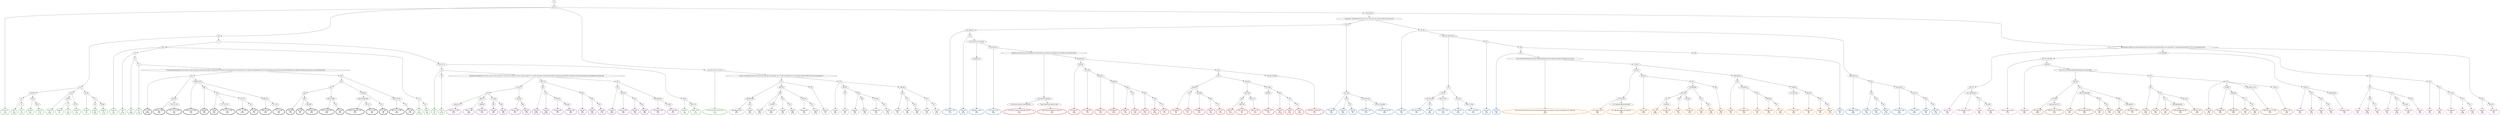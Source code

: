 digraph T {
	{
		rank=same
		448 [penwidth=3,colorscheme=set19,color=3,label="0;1;2;3_P\nP\n2.5%"]
		443 [penwidth=3,colorscheme=set19,color=3,label="43_P\nP\n5.6%"]
		441 [penwidth=3,colorscheme=set19,color=3,label="51_P\nP\n7.7%"]
		439 [penwidth=3,colorscheme=set19,color=3,label="50;56_P\nP\n2.8%"]
		437 [penwidth=3,colorscheme=set19,color=3,label="64;75_P\nP\n5.7%"]
		435 [penwidth=3,colorscheme=set19,color=3,label="35;42_P\nP\n0.58%"]
		433 [penwidth=3,colorscheme=set19,color=3,label="49;63_P\nP\n7%"]
		431 [penwidth=3,colorscheme=set19,color=3,label="71_P\nP\n5.6%"]
		429 [penwidth=3,colorscheme=set19,color=3,label="62;70_P\nP\n5.3%"]
		427 [penwidth=3,colorscheme=set19,color=3,label="41;48_P\nP\n2%"]
		424 [penwidth=3,colorscheme=set19,color=3,label="69_P\nP\n6.6%"]
		422 [penwidth=3,colorscheme=set19,color=3,label="82;89_P\nP\n5.3%"]
		419 [penwidth=3,colorscheme=set19,color=3,label="18;23_P\nP\n1.8%"]
		417 [penwidth=3,colorscheme=set19,color=3,label="28_P\nP\n0.47%"]
		415 [penwidth=3,colorscheme=set19,color=3,label="32_P\nP\n0.99%"]
		413 [penwidth=3,colorscheme=set19,color=3,label="47_P\nP\n5.3%"]
		411 [penwidth=3,colorscheme=set19,color=3,label="55_P\nP\n0.73%"]
		409 [penwidth=3,colorscheme=set19,color=3,label="60_P\nP\n5.9%"]
		406 [penwidth=3,colorscheme=set19,color=3,label="34_P\nP\n4%"]
		404 [penwidth=3,colorscheme=set19,color=3,label="54_P\nP\n8.4%"]
		402 [penwidth=3,colorscheme=set19,color=3,label="40;53_P\nP\n1.8%"]
		400 [penwidth=3,colorscheme=set19,color=3,label="58;67;76_P\nP\n5.1%"]
		398 [penwidth=3,colorscheme=set19,color=3,label="7;13;14;15;16;17;21;25;37_P\nP\n8.7%"]
		393 [penwidth=3,colorscheme=set19,color=2,label="181;189;197_M1\nM1\n1.1%"]
		391 [penwidth=3,colorscheme=set19,color=2,label="201_M1\nM1\n0.21%"]
		388 [penwidth=3,colorscheme=set19,color=2,label="244;260;270_M1\nM1\n5.5%"]
		386 [penwidth=3,colorscheme=set19,color=2,label="252;259;279_M1\nM1\n6.8%"]
		384 [penwidth=3,colorscheme=set19,color=2,label="191;196_M1\nM1\n2.4%"]
		382 [penwidth=3,colorscheme=set19,color=2,label="206_M1\nM1\n2.8%"]
		380 [penwidth=3,colorscheme=set19,color=2,label="216_M1\nM1\n7%"]
		378 [penwidth=3,colorscheme=set19,color=2,label="220;226;231_M1\nM1\n3.7%"]
		376 [penwidth=3,colorscheme=set19,color=2,label="243;251;258;269_M1\nM1\n6.9%"]
		374 [penwidth=3,colorscheme=set19,color=2,label="179;183_M1\nM1\n2.5%"]
		369 [penwidth=3,colorscheme=set19,color=2,label="242;250;268_M1\nM1\n1.5%"]
		367 [penwidth=3,colorscheme=set19,color=2,label="278_M1\nM1\n6.6%"]
		365 [penwidth=3,colorscheme=set19,color=2,label="249;257;267_M1\nM1\n5.4%"]
		363 [penwidth=3,colorscheme=set19,color=2,label="241;256_M1\nM1\n8.2%"]
		361 [penwidth=3,colorscheme=set19,color=2,label="266;277;284_M1\nM1\n5.3%"]
		359 [penwidth=3,colorscheme=set19,color=2,label="225_M1\nM1\n1.5%"]
		356 [penwidth=3,colorscheme=set19,color=2,label="255_M1\nM1\n7.9%"]
		354 [penwidth=3,colorscheme=set19,color=2,label="264_M1\nM1\n5%"]
		352 [penwidth=3,colorscheme=set19,color=2,label="199;209;214_M1\nM1\n0.64%"]
		349 [penwidth=3,colorscheme=set19,color=2,label="229_M1\nM1\n2.5%"]
		347 [penwidth=3,colorscheme=set19,color=2,label="248_M1\nM1\n1.5%"]
		345 [penwidth=3,colorscheme=set19,color=2,label="263_M1\nM1\n6.1%"]
		343 [penwidth=3,colorscheme=set19,color=2,label="235;240;247_M1\nM1\n0.81%"]
		341 [penwidth=3,colorscheme=set19,color=2,label="262;275_M1\nM1\n0.97%"]
		339 [penwidth=3,colorscheme=set19,color=2,label="283_M1\nM1\n2%"]
		337 [penwidth=3,colorscheme=set19,color=2,label="302_M1\nM1\n5.2%"]
		334 [penwidth=3,colorscheme=set19,color=8,label="261;272_M2\nM2\n3.9%"]
		332 [penwidth=3,colorscheme=set19,color=8,label="287;298;308;312_M2\nM2\n2.4%"]
		330 [penwidth=3,colorscheme=set19,color=8,label="321_M2\nM2\n2.8%"]
		328 [penwidth=3,colorscheme=set19,color=8,label="335;340_M2\nM2\n5.6%"]
		325 [penwidth=3,colorscheme=set19,color=8,label="307;311;320;329_M2\nM2\n1.7%"]
		323 [penwidth=3,colorscheme=set19,color=8,label="334;339_M2\nM2\n5.3%"]
		321 [penwidth=3,colorscheme=set19,color=8,label="328;333_M2\nM2\n3.4%"]
		319 [penwidth=3,colorscheme=set19,color=8,label="338_M2\nM2\n2.2%"]
		317 [penwidth=3,colorscheme=set19,color=8,label="349_M2\nM2\n4.3%"]
		315 [penwidth=3,colorscheme=set19,color=8,label="362_M2\nM2\n5.7%"]
		313 [penwidth=3,colorscheme=set19,color=8,label="346;348;354_M2\nM2\n7.2%"]
		310 [penwidth=3,colorscheme=set19,color=8,label="297_M2\nM2\n3%"]
		308 [penwidth=3,colorscheme=set19,color=8,label="306_M2\nM2\n0.54%"]
		306 [penwidth=3,colorscheme=set19,color=8,label="327_M2\nM2\n7.5%"]
		304 [penwidth=3,colorscheme=set19,color=8,label="316_M2\nM2\n1.5%"]
		302 [penwidth=3,colorscheme=set19,color=8,label="319_M2\nM2\n0.23%"]
		300 [penwidth=3,colorscheme=set19,color=8,label="332;345_M2\nM2\n6.4%"]
		298 [penwidth=3,colorscheme=set19,color=8,label="326_M2\nM2\n5.2%"]
		296 [penwidth=3,colorscheme=set19,color=8,label="318_M2\nM2\n2.7%"]
		294 [penwidth=3,colorscheme=set19,color=8,label="325_M2\nM2\n8.9%"]
		292 [penwidth=3,colorscheme=set19,color=8,label="337;344_M2\nM2\n4.3%"]
		290 [penwidth=3,colorscheme=set19,color=8,label="353_M2\nM2\n0.56%"]
		288 [penwidth=3,colorscheme=set19,color=8,label="361_M2\nM2\n5.3%"]
		286 [penwidth=3,colorscheme=set19,color=8,label="296_M2\nM2\n3.9%"]
		284 [penwidth=3,colorscheme=set19,color=8,label="305;343_M2\nM2\n5%"]
		280 [penwidth=3,colorscheme=set19,color=9,label="380;386;399_M3\nM3\n9.7%"]
		278 [penwidth=3,colorscheme=set19,color=9,label="419_M3\nM3\n5.6%"]
		275 [penwidth=3,colorscheme=set19,color=9,label="398_M3\nM3\n2.8%"]
		273 [penwidth=3,colorscheme=set19,color=9,label="410;423_M3\nM3\n8.9%"]
		271 [penwidth=3,colorscheme=set19,color=9,label="418_M3\nM3\n4.2%"]
		269 [penwidth=3,colorscheme=set19,color=9,label="429_M3\nM3\n6.9%"]
		267 [penwidth=3,colorscheme=set19,color=9,label="409;412_M3\nM3\n1.4%"]
		265 [penwidth=3,colorscheme=set19,color=9,label="422_M3\nM3\n6.6%"]
		263 [penwidth=3,colorscheme=set19,color=9,label="392_M3\nM3\n5%"]
		261 [penwidth=3,colorscheme=set19,color=9,label="379_M3\nM3\n1.8%"]
		258 [penwidth=3,colorscheme=set19,color=9,label="397_M3\nM3\n6%"]
		256 [penwidth=3,colorscheme=set19,color=9,label="408_M3\nM3\n3.3%"]
		254 [penwidth=3,colorscheme=set19,color=9,label="428_M3\nM3\n7.4%"]
		252 [penwidth=3,colorscheme=set19,color=9,label="442;445_M3\nM3\n2.5%"]
		250 [penwidth=3,colorscheme=set19,color=9,label="452_M3\nM3\n5.2%"]
		247 [penwidth=3,colorscheme=set19,color=9,label="403_M3\nM3\n3%"]
		245 [penwidth=3,colorscheme=set19,color=9,label="411_M3\nM3\n2.9%"]
		243 [penwidth=3,colorscheme=set19,color=9,label="434_M3\nM3\n6.3%"]
		241 [penwidth=3,colorscheme=set19,color=9,label="407_M3\nM3\n2.1%"]
		239 [penwidth=3,colorscheme=set19,color=9,label="417_M3\nM3\n8.2%"]
		235 [penwidth=3,colorscheme=set19,color=7,label="457;469_M4\nM4\n0.31%"]
		233 [penwidth=3,colorscheme=set19,color=7,label="485;491;501;513_M4\nM4\n6.1%"]
		231 [penwidth=3,colorscheme=set19,color=7,label="461_M4\nM4\n2.2%"]
		229 [penwidth=3,colorscheme=set19,color=7,label="463;478;484;490_M4\nM4\n1.9%"]
		227 [penwidth=3,colorscheme=set19,color=7,label="500_M4\nM4\n4%"]
		225 [penwidth=3,colorscheme=set19,color=7,label="518_M4\nM4\n7.7%"]
		223 [penwidth=3,colorscheme=set19,color=7,label="468_M4\nM4\n5.8%"]
		221 [penwidth=3,colorscheme=set19,color=7,label="483;499;507_M4\nM4\n7%"]
		218 [penwidth=3,colorscheme=set19,color=7,label="462_M4\nM4\n4.6%"]
		216 [penwidth=3,colorscheme=set19,color=7,label="467_M4\nM4\n1.6%"]
		214 [penwidth=3,colorscheme=set19,color=7,label="477_M4\nM4\n4.6%"]
		212 [penwidth=3,colorscheme=set19,color=7,label="482;489;498;506_M4\nM4\n7.8%"]
		210 [penwidth=3,colorscheme=set19,color=7,label="481;497_M4\nM4\n8.3%"]
		208 [penwidth=3,colorscheme=set19,color=7,label="474_M4\nM4\n5.5%"]
		206 [penwidth=3,colorscheme=set19,color=7,label="476;480_M4\nM4\n2.9%"]
		204 [penwidth=3,colorscheme=set19,color=7,label="488;496_M4\nM4\n8.9%"]
		202 [penwidth=3,colorscheme=set19,color=7,label="517_M4\nM4\n1.5%"]
		200 [penwidth=3,colorscheme=set19,color=7,label="524_M4\nM4\n5.8%"]
		198 [penwidth=3,colorscheme=set19,color=7,label="487;495;512;515_M4\nM4\n7.1%"]
		196 [penwidth=3,colorscheme=set19,color=7,label="505;511_M4\nM4\n6.3%"]
		194 [penwidth=3,colorscheme=set19,color=5,label="265;276;290;303;309;324;330;356;359;369;388;394;405;432;438;441;444;451;456;466;473;475;494_M5\nM5\n4.8%"]
		190 [penwidth=3,colorscheme=set19,color=5,label="537;544;552_M5\nM5\n2.8%"]
		188 [penwidth=3,colorscheme=set19,color=5,label="557;568;580;589;633;655;664_M5\nM5\n6.6%"]
		186 [penwidth=3,colorscheme=set19,color=5,label="543;551_M5\nM5\n0.57%"]
		181 [penwidth=3,colorscheme=set19,color=5,label="627_M5\nM5\n0.98%"]
		179 [penwidth=3,colorscheme=set19,color=5,label="642;654_M5\nM5\n7.3%"]
		177 [penwidth=3,colorscheme=set19,color=5,label="632_M5\nM5\n7.1%"]
		175 [penwidth=3,colorscheme=set19,color=5,label="641;653_M5\nM5\n9.2%"]
		173 [penwidth=3,colorscheme=set19,color=5,label="615_M5\nM5\n5.8%"]
		171 [penwidth=3,colorscheme=set19,color=5,label="626_M5\nM5\n8.8%"]
		169 [penwidth=3,colorscheme=set19,color=5,label="599_M5\nM5\n6.2%"]
		166 [penwidth=3,colorscheme=set19,color=5,label="550_M5\nM5\n3%"]
		164 [penwidth=3,colorscheme=set19,color=5,label="578;598;614_M5\nM5\n5.8%"]
		162 [penwidth=3,colorscheme=set19,color=5,label="625_M5\nM5\n4%"]
		160 [penwidth=3,colorscheme=set19,color=5,label="640;663_M5\nM5\n3.3%"]
		158 [penwidth=3,colorscheme=set19,color=5,label="677_M5\nM5\n5.6%"]
		155 [penwidth=3,colorscheme=set19,color=5,label="577;587;613_M5\nM5\n6.9%"]
		153 [penwidth=3,colorscheme=set19,color=5,label="586;597_M5\nM5\n4%"]
		151 [penwidth=3,colorscheme=set19,color=5,label="606_M5\nM5\n2%"]
		149 [penwidth=3,colorscheme=set19,color=5,label="639_M5\nM5\n5.1%"]
		144 [penwidth=3,colorscheme=set19,color=4,label="546;561;573_M6\nM6\n8.2%"]
		142 [penwidth=3,colorscheme=set19,color=4,label="560;572_M6\nM6\n0.98%"]
		140 [penwidth=3,colorscheme=set19,color=4,label="584;602_M6\nM6\n5.5%"]
		137 [penwidth=3,colorscheme=set19,color=4,label="592_M6\nM6\n6.5%"]
		135 [penwidth=3,colorscheme=set19,color=4,label="608_M6\nM6\n10%"]
		133 [penwidth=3,colorscheme=set19,color=4,label="545;601_M6\nM6\n11%"]
		131 [penwidth=3,colorscheme=set19,color=4,label="646_M6\nM6\n5.7%"]
		128 [penwidth=3,colorscheme=set19,color=4,label="582_M6\nM6\n0.97%"]
		126 [penwidth=3,colorscheme=set19,color=4,label="591_M6\nM6\n0.85%"]
		124 [penwidth=3,colorscheme=set19,color=4,label="619;628_M6\nM6\n1.7%"]
		122 [penwidth=3,colorscheme=set19,color=4,label="634;645_M6\nM6\n8.6%"]
		120 [penwidth=3,colorscheme=set19,color=4,label="590_M6\nM6\n5.3%"]
		118 [penwidth=3,colorscheme=set19,color=4,label="656_M6\nM6\n3.6%"]
		116 [penwidth=3,colorscheme=set19,color=4,label="678_M6\nM6\n5.1%"]
		113 [penwidth=3,colorscheme=set19,color=4,label="553_M6\nM6\n0.93%"]
		111 [penwidth=3,colorscheme=set19,color=4,label="559;570_M6\nM6\n9.4%"]
		109 [penwidth=3,colorscheme=set19,color=4,label="618_M6\nM6\n1.4%"]
		107 [penwidth=3,colorscheme=set19,color=4,label="644_M6\nM6\n5.8%"]
		105 [penwidth=3,colorscheme=set19,color=4,label="558;569;581_M6\nM6\n2.2%"]
		103 [penwidth=3,colorscheme=set19,color=4,label="617;643_M6\nM6\n6.1%"]
		99 [penwidth=3,colorscheme=set19,color=1,label="555;595;611;636;672;683;696;709_M7\nM7\n5.4%"]
		97 [penwidth=3,colorscheme=set19,color=1,label="564;576;605;610;630;671;682_M7\nM7\n9.2%"]
		94 [penwidth=3,colorscheme=set19,color=1,label="554;563_M7\nM7\n4.8%"]
		92 [penwidth=3,colorscheme=set19,color=1,label="575;594_M7\nM7\n1.7%"]
		90 [penwidth=3,colorscheme=set19,color=1,label="609;622_M7\nM7\n4.5%"]
		88 [penwidth=3,colorscheme=set19,color=1,label="629;648_M7\nM7\n0.55%"]
		86 [penwidth=3,colorscheme=set19,color=1,label="665_M7\nM7\n1.2%"]
		84 [penwidth=3,colorscheme=set19,color=1,label="670_M7\nM7\n5.9%"]
		82 [penwidth=3,colorscheme=set19,color=1,label="695_M7\nM7\n2.1%"]
		80 [penwidth=3,colorscheme=set19,color=1,label="708_M7\nM7\n0.78%"]
		78 [penwidth=3,colorscheme=set19,color=1,label="724_M7\nM7\n5%"]
		74 [penwidth=3,colorscheme=set19,color=1,label="593;604_M7\nM7\n3%"]
		72 [penwidth=3,colorscheme=set19,color=1,label="621_M7\nM7\n7%"]
		70 [penwidth=3,colorscheme=set19,color=1,label="659;669_M7\nM7\n5.5%"]
		68 [penwidth=3,colorscheme=set19,color=1,label="694_M7\nM7\n1.6%"]
		66 [penwidth=3,colorscheme=set19,color=1,label="707_M7\nM7\n5.3%"]
		62 [penwidth=3,colorscheme=set19,color=1,label="681_M7\nM7\n2.3%"]
		60 [penwidth=3,colorscheme=set19,color=1,label="693;700_M7\nM7\n6%"]
		58 [penwidth=3,colorscheme=set19,color=1,label="692;713_M7\nM7\n5.3%"]
		55 [penwidth=3,colorscheme=set19,color=1,label="680;691_M7\nM7\n7.5%"]
		53 [penwidth=3,colorscheme=set19,color=1,label="690_M7\nM7\n0.26%"]
		51 [penwidth=3,colorscheme=set19,color=1,label="706_M7\nM7\n3.4%"]
		49 [penwidth=3,colorscheme=set19,color=1,label="719_M7\nM7\n5.4%"]
		47 [penwidth=3,colorscheme=set19,color=1,label="635;667;679;689_M7\nM7\n6.1%"]
		44 [penwidth=3,colorscheme=set19,color=10,label="612_M8\nM8\n0.067%"]
		42 [penwidth=3,colorscheme=set19,color=10,label="624;652_M8\nM8\n4.4%"]
		40 [penwidth=3,colorscheme=set19,color=10,label="705;712;718_M8\nM8\n5.8%"]
		38 [penwidth=3,colorscheme=set19,color=10,label="638;651;676_M8\nM8\n4.5%"]
		36 [penwidth=3,colorscheme=set19,color=10,label="688_M8\nM8\n2.3%"]
		34 [penwidth=3,colorscheme=set19,color=10,label="704_M8\nM8\n4.8%"]
		32 [penwidth=3,colorscheme=set19,color=10,label="717;722;723_M8\nM8\n6.2%"]
		30 [penwidth=3,colorscheme=set19,color=10,label="721;725_M8\nM8\n0.57%"]
		28 [penwidth=3,colorscheme=set19,color=10,label="726_M8\nM8\n7.1%"]
		26 [penwidth=3,colorscheme=set19,color=10,label="699;703_M8\nM8\n6.2%"]
		24 [penwidth=3,colorscheme=set19,color=10,label="711;720_M8\nM8\n7.6%"]
		19 [penwidth=3,colorscheme=set19,color=10,label="650_M8\nM8\n3.7%"]
		17 [penwidth=3,colorscheme=set19,color=10,label="662_M8\nM8\n4%"]
		15 [penwidth=3,colorscheme=set19,color=10,label="687;698_M8\nM8\n6.9%"]
		13 [penwidth=3,colorscheme=set19,color=10,label="661;675;686_M8\nM8\n6.8%"]
		11 [penwidth=3,colorscheme=set19,color=10,label="716_M8\nM8\n5.5%"]
		8 [penwidth=3,colorscheme=set19,color=10,label="666;674;685;697_M8\nM8\n3.7%"]
		6 [penwidth=3,colorscheme=set19,color=10,label="702;715_M8\nM8\n5.4%"]
		4 [penwidth=3,colorscheme=set19,color=10,label="673_M8\nM8\n8%"]
		2 [penwidth=3,colorscheme=set19,color=10,label="684;701;710_M8\nM8\n0.67%"]
		0 [penwidth=3,colorscheme=set19,color=10,label="714_M8\nM8\n5.7%"]
	}
	450 [label="GL"]
	449 [label="0;1;2;3"]
	447 [label="4;6"]
	446 [label="9;12"]
	445 [label="24;29;36"]
	444 [label="43"]
	442 [label="51"]
	440 [label="50;56"]
	438 [label="64;75"]
	436 [label="35;42"]
	434 [label="49;63"]
	432 [label="71"]
	430 [label="62;70"]
	428 [label="41;48"]
	426 [label="61"]
	425 [label="69"]
	423 [label="82;89"]
	421 [label="11"]
	420 [label="18;23"]
	418 [label="28"]
	416 [label="32"]
	414 [label="47"]
	412 [label="55"]
	410 [label="60"]
	408 [label="20;22;27;31"]
	407 [label="34"]
	405 [label="54"]
	403 [label="40;53"]
	401 [label="58;67;76"]
	399 [label="7;13;14;15;16;17;21;25;37"]
	397 [label="5;8;10;19;26"]
	396 [label="33;38;44;57;79;86;93;96;102;105;115;117;120;125;131;139;145;150;153;154;161;167"]
	395 [label="174;176"]
	394 [label="181;189;197"]
	392 [label="201"]
	390 [label="207;210;221;227;232;238"]
	389 [label="244;260;270"]
	387 [label="252;259;279"]
	385 [label="191;196"]
	383 [label="206"]
	381 [label="216"]
	379 [label="220;226;231"]
	377 [label="243;251;258;269"]
	375 [label="179;183"]
	373 [label="188;195;200;205;215"]
	372 [label="219"]
	371 [label="230;237"]
	370 [label="242;250;268"]
	368 [label="278"]
	366 [label="249;257;267"]
	364 [label="241;256"]
	362 [label="266;277;284"]
	360 [label="225"]
	358 [label="236"]
	357 [label="255"]
	355 [label="264"]
	353 [label="199;209;214"]
	351 [label="224"]
	350 [label="229"]
	348 [label="248"]
	346 [label="263"]
	344 [label="235;240;247"]
	342 [label="262;275"]
	340 [label="283"]
	338 [label="302"]
	336 [label="30;39;45;66;73;84;87;91;100;103;106;109;122;126;129;134;136;140;146;151;155;163;168;172;178;186;194;203;208;212;217;223;228;239;245;253"]
	335 [label="261;272"]
	333 [label="287;298;308;312"]
	331 [label="321"]
	329 [label="335;340"]
	327 [label="271;280;286"]
	326 [label="307;311;320;329"]
	324 [label="334;339"]
	322 [label="328;333"]
	320 [label="338"]
	318 [label="349"]
	316 [label="362"]
	314 [label="346;348;354"]
	312 [label="292"]
	311 [label="297"]
	309 [label="306"]
	307 [label="327"]
	305 [label="316"]
	303 [label="319"]
	301 [label="332;345"]
	299 [label="326"]
	297 [label="318"]
	295 [label="325"]
	293 [label="337;344"]
	291 [label="353"]
	289 [label="361"]
	287 [label="296"]
	285 [label="305;343"]
	283 [label="52;65;72;78;83;90;95;99;116;124;133;142;144;148;152;160;166;170;177;184;192;198;202;211;222;233;281;288;293;299;313;341;355;364;366;372"]
	282 [label="377"]
	281 [label="380;386;399"]
	279 [label="419"]
	277 [label="385;393"]
	276 [label="398"]
	274 [label="410;423"]
	272 [label="418"]
	270 [label="429"]
	268 [label="409;412"]
	266 [label="422"]
	264 [label="392"]
	262 [label="379"]
	260 [label="384;391"]
	259 [label="397"]
	257 [label="408"]
	255 [label="428"]
	253 [label="442;445"]
	251 [label="452"]
	249 [label="390;396"]
	248 [label="403"]
	246 [label="411"]
	244 [label="434"]
	242 [label="407"]
	240 [label="417"]
	238 [label="347;357;371;376;383;389;402;406;416;421;427;433;446"]
	237 [label="448;454"]
	236 [label="457;469"]
	234 [label="485;491;501;513"]
	232 [label="461"]
	230 [label="463;478;484;490"]
	228 [label="500"]
	226 [label="518"]
	224 [label="468"]
	222 [label="483;499;507"]
	220 [label="453"]
	219 [label="462"]
	217 [label="467"]
	215 [label="477"]
	213 [label="482;489;498;506"]
	211 [label="481;497"]
	209 [label="474"]
	207 [label="476;480"]
	205 [label="488;496"]
	203 [label="517"]
	201 [label="524"]
	199 [label="487;495;512;515"]
	197 [label="505;511"]
	195 [label="265;276;290;303;309;324;330;356;359;369;388;394;405;432;438;441;444;451;456;466;473;475;494"]
	193 [label="514;521"]
	192 [label="525;531"]
	191 [label="537;544;552"]
	189 [label="557;568;580;589;633;655;664"]
	187 [label="543;551"]
	185 [label="567"]
	184 [label="579;588;600"]
	183 [label="607;616"]
	182 [label="627"]
	180 [label="642;654"]
	178 [label="632"]
	176 [label="641;653"]
	174 [label="615"]
	172 [label="626"]
	170 [label="599"]
	168 [label="530;536;542"]
	167 [label="550"]
	165 [label="578;598;614"]
	163 [label="625"]
	161 [label="640;663"]
	159 [label="677"]
	157 [label="556;566"]
	156 [label="577;587;613"]
	154 [label="586;597"]
	152 [label="606"]
	150 [label="639"]
	148 [label="46;59;68;74;80;88;94;97;101;107;110;111;113;118;123;127;132;135;137;143;147;156;157;162;165;169;171;175;185;193;246;273;282;289;294;300;322;336;342;350;365;367;387;404;413;424;430;435;449;455;458;464;470;479;502;508"]
	147 [label="519;527"]
	146 [label="538"]
	145 [label="546;561;573"]
	143 [label="560;572"]
	141 [label="584;602"]
	139 [label="571;583"]
	138 [label="592"]
	136 [label="608"]
	134 [label="545;601"]
	132 [label="646"]
	130 [label="526;533"]
	129 [label="582"]
	127 [label="591"]
	125 [label="619;628"]
	123 [label="634;645"]
	121 [label="590"]
	119 [label="656"]
	117 [label="678"]
	115 [label="532"]
	114 [label="553"]
	112 [label="559;570"]
	110 [label="618"]
	108 [label="644"]
	106 [label="558;569;581"]
	104 [label="617;643"]
	102 [label="285;291;304;310;315;331;352;360;370;375;382;395;401;415;426;437;440;443;447;450;460;472;493;504;510;520"]
	101 [label="522;529;534;540;548"]
	100 [label="555;595;611;636;672;683;696;709"]
	98 [label="564;576;605;610;630;671;682"]
	96 [label="528;539;547"]
	95 [label="554;563"]
	93 [label="575;594"]
	91 [label="609;622"]
	89 [label="629;648"]
	87 [label="665"]
	85 [label="670"]
	83 [label="695"]
	81 [label="708"]
	79 [label="724"]
	77 [label="562"]
	76 [label="574"]
	75 [label="593;604"]
	73 [label="621"]
	71 [label="659;669"]
	69 [label="694"]
	67 [label="707"]
	65 [label="603;620"]
	64 [label="647;658"]
	63 [label="681"]
	61 [label="693;700"]
	59 [label="692;713"]
	57 [label="657;668"]
	56 [label="680;691"]
	54 [label="690"]
	52 [label="706"]
	50 [label="719"]
	48 [label="635;667;679;689"]
	46 [label="77;81;85;92;98;104;108;112;114;119;121;128;130;138;141;149;158;159;164;173;180;182;187;190;204;213;218;234;254;274;295;301;314;317;323;351;358;363;368;373;374;378;381;400;414;420;425;431;436;439;459;465;471;486;492;503;509;516;523;535;541;549;565;585;596"]
	45 [label="612"]
	43 [label="624;652"]
	41 [label="705;712;718"]
	39 [label="638;651;676"]
	37 [label="688"]
	35 [label="704"]
	33 [label="717;722;723"]
	31 [label="721;725"]
	29 [label="726"]
	27 [label="699;703"]
	25 [label="711;720"]
	23 [label="623"]
	22 [label="631"]
	21 [label="637"]
	20 [label="650"]
	18 [label="662"]
	16 [label="687;698"]
	14 [label="661;675;686"]
	12 [label="716"]
	10 [label="649;660"]
	9 [label="666;674;685;697"]
	7 [label="702;715"]
	5 [label="673"]
	3 [label="684;701;710"]
	1 [label="714"]
	450 -> 449
	449 -> 448
	449 -> 447
	449 -> 399
	449 -> 397
	447 -> 446
	447 -> 421
	446 -> 445
	446 -> 436
	446 -> 428
	445 -> 444
	445 -> 440
	444 -> 443
	444 -> 442
	442 -> 441
	440 -> 439
	440 -> 438
	438 -> 437
	436 -> 435
	436 -> 434
	436 -> 430
	434 -> 433
	434 -> 432
	432 -> 431
	430 -> 429
	428 -> 427
	428 -> 426
	426 -> 425
	426 -> 423
	425 -> 424
	423 -> 422
	421 -> 420
	421 -> 408
	420 -> 419
	420 -> 418
	420 -> 412
	418 -> 417
	418 -> 416
	416 -> 415
	416 -> 414
	414 -> 413
	414 -> 46
	412 -> 411
	412 -> 410
	410 -> 409
	408 -> 407
	408 -> 403
	407 -> 406
	407 -> 405
	407 -> 148
	405 -> 404
	403 -> 402
	403 -> 401
	401 -> 400
	399 -> 398
	399 -> 283
	397 -> 396
	397 -> 336
	396 -> 395
	396 -> 375
	395 -> 394
	395 -> 385
	394 -> 393
	394 -> 392
	392 -> 391
	392 -> 390
	390 -> 389
	390 -> 387
	389 -> 388
	387 -> 386
	387 -> 102
	385 -> 384
	385 -> 383
	385 -> 379
	383 -> 382
	383 -> 381
	381 -> 380
	379 -> 378
	379 -> 377
	377 -> 376
	375 -> 374
	375 -> 373
	375 -> 353
	373 -> 372
	373 -> 360
	372 -> 371
	372 -> 364
	371 -> 370
	371 -> 366
	370 -> 369
	370 -> 368
	368 -> 367
	366 -> 365
	364 -> 363
	364 -> 362
	362 -> 361
	360 -> 359
	360 -> 358
	358 -> 357
	358 -> 355
	357 -> 356
	357 -> 195
	355 -> 354
	353 -> 352
	353 -> 351
	351 -> 350
	351 -> 344
	350 -> 349
	350 -> 348
	348 -> 347
	348 -> 346
	346 -> 345
	344 -> 343
	344 -> 342
	342 -> 341
	342 -> 340
	340 -> 339
	340 -> 338
	338 -> 337
	336 -> 335
	336 -> 327
	336 -> 312
	336 -> 287
	335 -> 334
	335 -> 333
	333 -> 332
	333 -> 331
	331 -> 330
	331 -> 329
	329 -> 328
	327 -> 326
	327 -> 322
	326 -> 325
	326 -> 324
	324 -> 323
	324 -> 238
	322 -> 321
	322 -> 320
	322 -> 314
	320 -> 319
	320 -> 318
	318 -> 317
	318 -> 316
	316 -> 315
	314 -> 313
	312 -> 311
	312 -> 297
	311 -> 310
	311 -> 309
	311 -> 305
	309 -> 308
	309 -> 307
	307 -> 306
	305 -> 304
	305 -> 303
	305 -> 299
	303 -> 302
	303 -> 301
	301 -> 300
	299 -> 298
	297 -> 296
	297 -> 295
	295 -> 294
	295 -> 293
	293 -> 292
	293 -> 291
	291 -> 290
	291 -> 289
	289 -> 288
	287 -> 286
	287 -> 285
	285 -> 284
	283 -> 282
	283 -> 262
	282 -> 281
	282 -> 277
	282 -> 264
	281 -> 280
	281 -> 279
	279 -> 278
	277 -> 276
	277 -> 268
	276 -> 275
	276 -> 274
	276 -> 272
	274 -> 273
	272 -> 271
	272 -> 270
	270 -> 269
	268 -> 267
	268 -> 266
	266 -> 265
	264 -> 263
	262 -> 261
	262 -> 260
	262 -> 249
	260 -> 259
	260 -> 257
	259 -> 258
	257 -> 256
	257 -> 255
	257 -> 253
	255 -> 254
	253 -> 252
	253 -> 251
	251 -> 250
	249 -> 248
	249 -> 242
	248 -> 247
	248 -> 246
	246 -> 245
	246 -> 244
	244 -> 243
	242 -> 241
	242 -> 240
	240 -> 239
	238 -> 237
	238 -> 220
	237 -> 236
	237 -> 232
	236 -> 235
	236 -> 234
	234 -> 233
	232 -> 231
	232 -> 230
	232 -> 224
	230 -> 229
	230 -> 228
	228 -> 227
	228 -> 226
	226 -> 225
	224 -> 223
	224 -> 222
	222 -> 221
	220 -> 219
	220 -> 209
	219 -> 218
	219 -> 217
	217 -> 216
	217 -> 215
	217 -> 211
	215 -> 214
	215 -> 213
	213 -> 212
	211 -> 210
	209 -> 208
	209 -> 207
	209 -> 199
	209 -> 197
	207 -> 206
	207 -> 205
	205 -> 204
	205 -> 203
	203 -> 202
	203 -> 201
	201 -> 200
	199 -> 198
	197 -> 196
	195 -> 194
	195 -> 193
	193 -> 192
	193 -> 168
	192 -> 191
	192 -> 187
	191 -> 190
	191 -> 189
	189 -> 188
	187 -> 186
	187 -> 185
	185 -> 184
	185 -> 170
	184 -> 183
	184 -> 174
	183 -> 182
	183 -> 178
	183 -> 176
	182 -> 181
	182 -> 180
	180 -> 179
	178 -> 177
	176 -> 175
	174 -> 173
	174 -> 172
	172 -> 171
	170 -> 169
	168 -> 167
	168 -> 157
	167 -> 166
	167 -> 165
	165 -> 164
	165 -> 163
	163 -> 162
	163 -> 161
	161 -> 160
	161 -> 159
	159 -> 158
	157 -> 156
	157 -> 154
	156 -> 155
	154 -> 153
	154 -> 152
	152 -> 151
	152 -> 150
	150 -> 149
	148 -> 147
	148 -> 130
	148 -> 115
	147 -> 146
	147 -> 134
	146 -> 145
	146 -> 143
	146 -> 139
	145 -> 144
	143 -> 142
	143 -> 141
	141 -> 140
	139 -> 138
	139 -> 136
	138 -> 137
	136 -> 135
	134 -> 133
	134 -> 132
	132 -> 131
	130 -> 129
	130 -> 121
	129 -> 128
	129 -> 127
	127 -> 126
	127 -> 125
	125 -> 124
	125 -> 123
	123 -> 122
	121 -> 120
	121 -> 119
	119 -> 118
	119 -> 117
	117 -> 116
	115 -> 114
	115 -> 106
	114 -> 113
	114 -> 112
	112 -> 111
	112 -> 110
	110 -> 109
	110 -> 108
	108 -> 107
	106 -> 105
	106 -> 104
	104 -> 103
	102 -> 101
	102 -> 96
	101 -> 100
	101 -> 98
	100 -> 99
	98 -> 97
	96 -> 95
	96 -> 77
	95 -> 94
	95 -> 93
	93 -> 92
	93 -> 91
	91 -> 90
	91 -> 89
	89 -> 88
	89 -> 87
	87 -> 86
	87 -> 85
	87 -> 83
	85 -> 84
	83 -> 82
	83 -> 81
	81 -> 80
	81 -> 79
	79 -> 78
	77 -> 76
	77 -> 48
	76 -> 75
	76 -> 65
	75 -> 74
	75 -> 73
	75 -> 71
	73 -> 72
	71 -> 70
	71 -> 69
	69 -> 68
	69 -> 67
	67 -> 66
	65 -> 64
	65 -> 57
	64 -> 63
	64 -> 59
	63 -> 62
	63 -> 61
	61 -> 60
	59 -> 58
	57 -> 56
	57 -> 54
	56 -> 55
	54 -> 53
	54 -> 52
	52 -> 51
	52 -> 50
	50 -> 49
	48 -> 47
	46 -> 45
	46 -> 23
	45 -> 44
	45 -> 43
	45 -> 39
	43 -> 42
	43 -> 41
	41 -> 40
	39 -> 38
	39 -> 37
	39 -> 27
	37 -> 36
	37 -> 35
	35 -> 34
	35 -> 33
	35 -> 31
	33 -> 32
	31 -> 30
	31 -> 29
	29 -> 28
	27 -> 26
	27 -> 25
	25 -> 24
	23 -> 22
	23 -> 3
	22 -> 21
	22 -> 10
	21 -> 20
	21 -> 14
	20 -> 19
	20 -> 18
	18 -> 17
	18 -> 16
	16 -> 15
	14 -> 13
	14 -> 12
	12 -> 11
	10 -> 9
	10 -> 5
	9 -> 8
	9 -> 7
	7 -> 6
	5 -> 4
	3 -> 2
	3 -> 1
	1 -> 0
}

